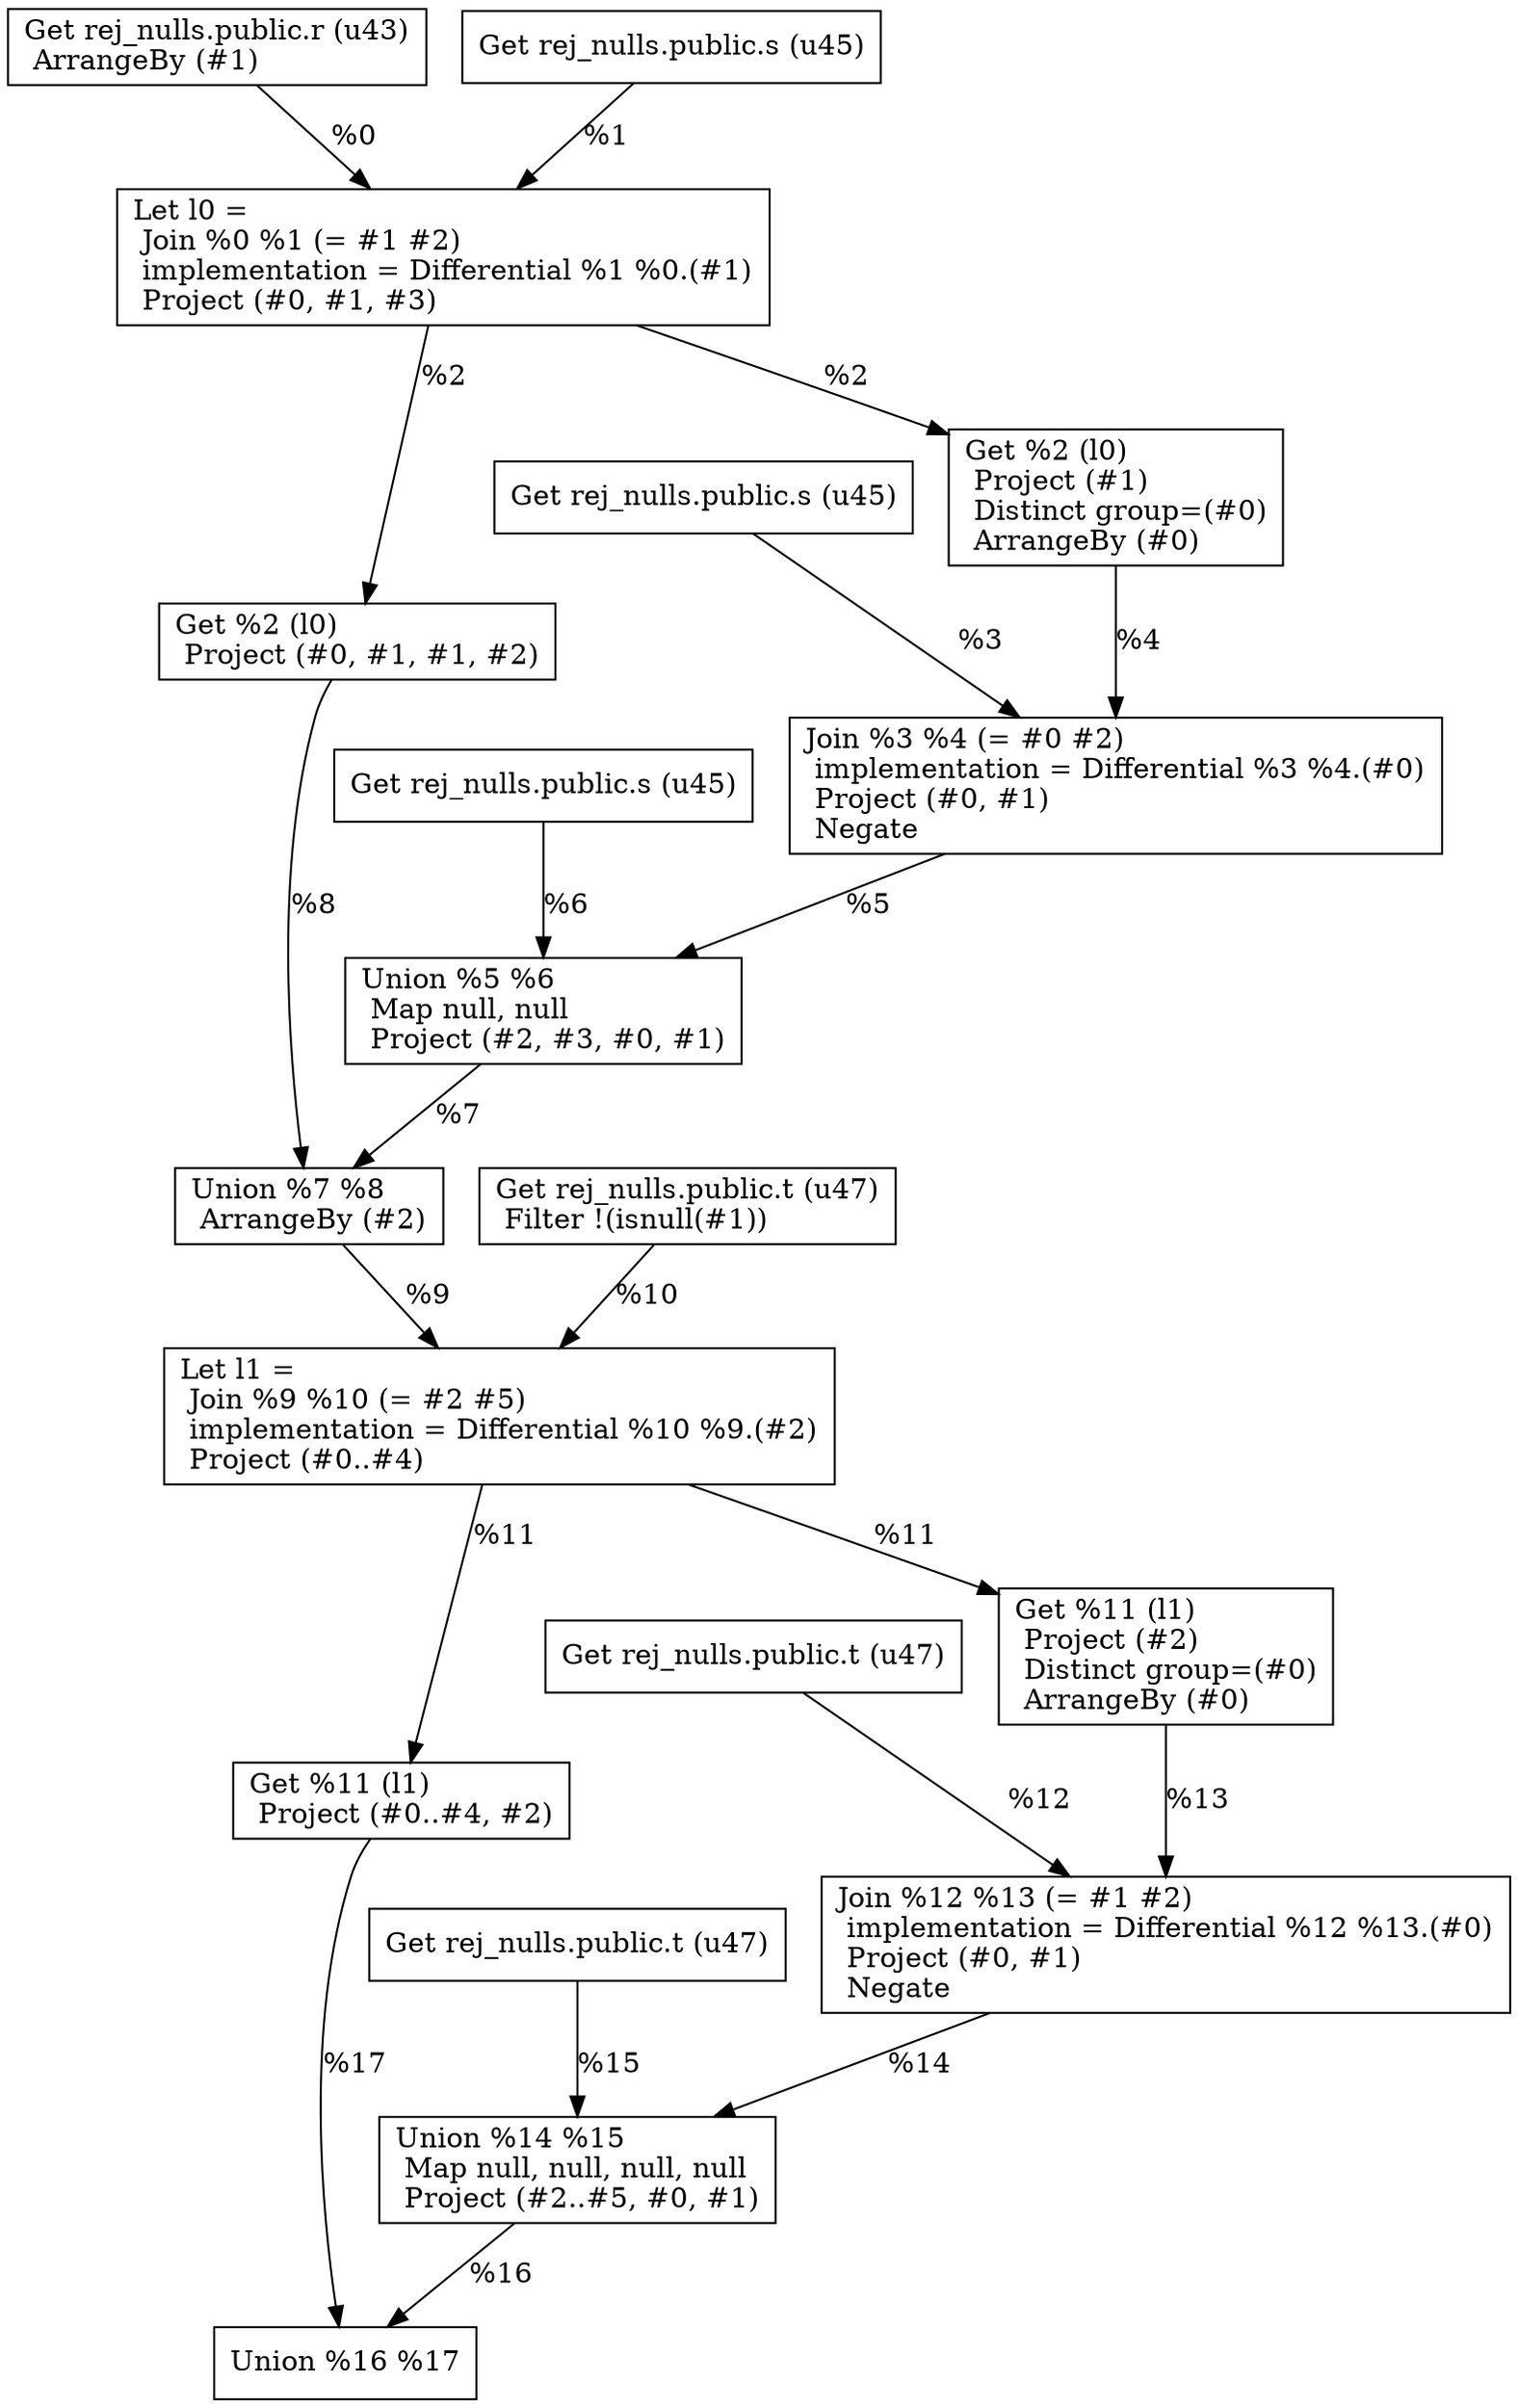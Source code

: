 digraph G {
    node0 [shape = record, label=" Get rej_nulls.public.r (u43)\l ArrangeBy (#1)\l"]
    node1 [shape = record, label=" Get rej_nulls.public.s (u45)\l"]
    node2 [shape = record, label="Let l0 =\l Join %0 %1 (= #1 #2)\l  implementation = Differential %1 %0.(#1)\l Project (#0, #1, #3)\l"]
    node3 [shape = record, label=" Get rej_nulls.public.s (u45)\l"]
    node4 [shape = record, label=" Get %2 (l0)\l Project (#1)\l Distinct group=(#0)\l ArrangeBy (#0)\l"]
    node5 [shape = record, label=" Join %3 %4 (= #0 #2)\l  implementation = Differential %3 %4.(#0)\l Project (#0, #1)\l Negate\l"]
    node6 [shape = record, label=" Get rej_nulls.public.s (u45)\l"]
    node7 [shape = record, label=" Union %5 %6\l Map null, null\l Project (#2, #3, #0, #1)\l"]
    node8 [shape = record, label=" Get %2 (l0)\l Project (#0, #1, #1, #2)\l"]
    node9 [shape = record, label=" Union %7 %8\l ArrangeBy (#2)\l"]
    node10 [shape = record, label=" Get rej_nulls.public.t (u47)\l Filter !(isnull(#1))\l"]
    node11 [shape = record, label="Let l1 =\l Join %9 %10 (= #2 #5)\l  implementation = Differential %10 %9.(#2)\l Project (#0..#4)\l"]
    node12 [shape = record, label=" Get rej_nulls.public.t (u47)\l"]
    node13 [shape = record, label=" Get %11 (l1)\l Project (#2)\l Distinct group=(#0)\l ArrangeBy (#0)\l"]
    node14 [shape = record, label=" Join %12 %13 (= #1 #2)\l  implementation = Differential %12 %13.(#0)\l Project (#0, #1)\l Negate\l"]
    node15 [shape = record, label=" Get rej_nulls.public.t (u47)\l"]
    node16 [shape = record, label=" Union %14 %15\l Map null, null, null, null\l Project (#2..#5, #0, #1)\l"]
    node17 [shape = record, label=" Get %11 (l1)\l Project (#0..#4, #2)\l"]
    node18 [shape = record, label=" Union %16 %17\l"]
    node13 -> node14 [label = "%13\l"]
    node5 -> node7 [label = "%5\l"]
    node17 -> node18 [label = "%17\l"]
    node11 -> node13 [label = "%11\l"]
    node8 -> node9 [label = "%8\l"]
    node11 -> node17 [label = "%11\l"]
    node0 -> node2 [label = "%0\l"]
    node12 -> node14 [label = "%12\l"]
    node10 -> node11 [label = "%10\l"]
    node6 -> node7 [label = "%6\l"]
    node1 -> node2 [label = "%1\l"]
    node2 -> node8 [label = "%2\l"]
    node3 -> node5 [label = "%3\l"]
    node9 -> node11 [label = "%9\l"]
    node7 -> node9 [label = "%7\l"]
    node15 -> node16 [label = "%15\l"]
    node2 -> node4 [label = "%2\l"]
    node14 -> node16 [label = "%14\l"]
    node16 -> node18 [label = "%16\l"]
    node4 -> node5 [label = "%4\l"]
}
